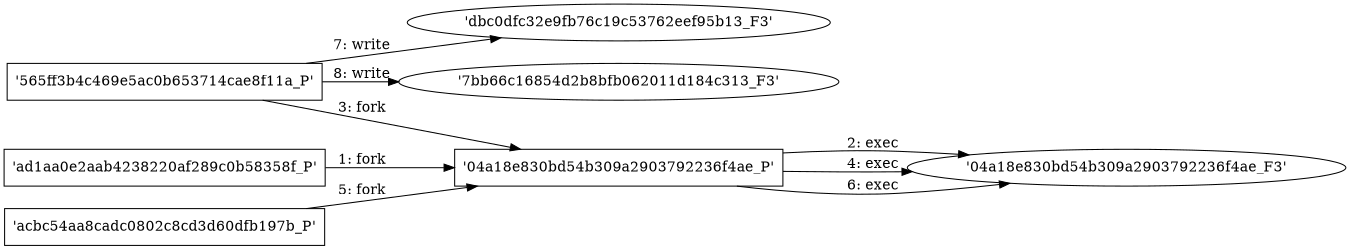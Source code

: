 digraph "D:\Learning\Paper\apt\基于CTI的攻击预警\Dataset\攻击图\ASGfromALLCTI\Content-Type Malicious - New Apache Struts2 0-day Under Attack.dot" {
rankdir="LR"
size="9"
fixedsize="false"
splines="true"
nodesep=0.3
ranksep=0
fontsize=10
overlap="scalexy"
engine= "neato"
	"'ad1aa0e2aab4238220af289c0b58358f_P'" [node_type=Process shape=box]
	"'04a18e830bd54b309a2903792236f4ae_P'" [node_type=Process shape=box]
	"'ad1aa0e2aab4238220af289c0b58358f_P'" -> "'04a18e830bd54b309a2903792236f4ae_P'" [label="1: fork"]
	"'04a18e830bd54b309a2903792236f4ae_P'" [node_type=Process shape=box]
	"'04a18e830bd54b309a2903792236f4ae_F3'" [node_type=File shape=ellipse]
	"'04a18e830bd54b309a2903792236f4ae_P'" -> "'04a18e830bd54b309a2903792236f4ae_F3'" [label="2: exec"]
	"'565ff3b4c469e5ac0b653714cae8f11a_P'" [node_type=Process shape=box]
	"'04a18e830bd54b309a2903792236f4ae_P'" [node_type=Process shape=box]
	"'565ff3b4c469e5ac0b653714cae8f11a_P'" -> "'04a18e830bd54b309a2903792236f4ae_P'" [label="3: fork"]
	"'04a18e830bd54b309a2903792236f4ae_P'" [node_type=Process shape=box]
	"'04a18e830bd54b309a2903792236f4ae_F3'" [node_type=File shape=ellipse]
	"'04a18e830bd54b309a2903792236f4ae_P'" -> "'04a18e830bd54b309a2903792236f4ae_F3'" [label="4: exec"]
	"'acbc54aa8cadc0802c8cd3d60dfb197b_P'" [node_type=Process shape=box]
	"'04a18e830bd54b309a2903792236f4ae_P'" [node_type=Process shape=box]
	"'acbc54aa8cadc0802c8cd3d60dfb197b_P'" -> "'04a18e830bd54b309a2903792236f4ae_P'" [label="5: fork"]
	"'04a18e830bd54b309a2903792236f4ae_P'" [node_type=Process shape=box]
	"'04a18e830bd54b309a2903792236f4ae_F3'" [node_type=File shape=ellipse]
	"'04a18e830bd54b309a2903792236f4ae_P'" -> "'04a18e830bd54b309a2903792236f4ae_F3'" [label="6: exec"]
	"'dbc0dfc32e9fb76c19c53762eef95b13_F3'" [node_type=file shape=ellipse]
	"'565ff3b4c469e5ac0b653714cae8f11a_P'" [node_type=Process shape=box]
	"'565ff3b4c469e5ac0b653714cae8f11a_P'" -> "'dbc0dfc32e9fb76c19c53762eef95b13_F3'" [label="7: write"]
	"'7bb66c16854d2b8bfb062011d184c313_F3'" [node_type=file shape=ellipse]
	"'565ff3b4c469e5ac0b653714cae8f11a_P'" [node_type=Process shape=box]
	"'565ff3b4c469e5ac0b653714cae8f11a_P'" -> "'7bb66c16854d2b8bfb062011d184c313_F3'" [label="8: write"]
}
